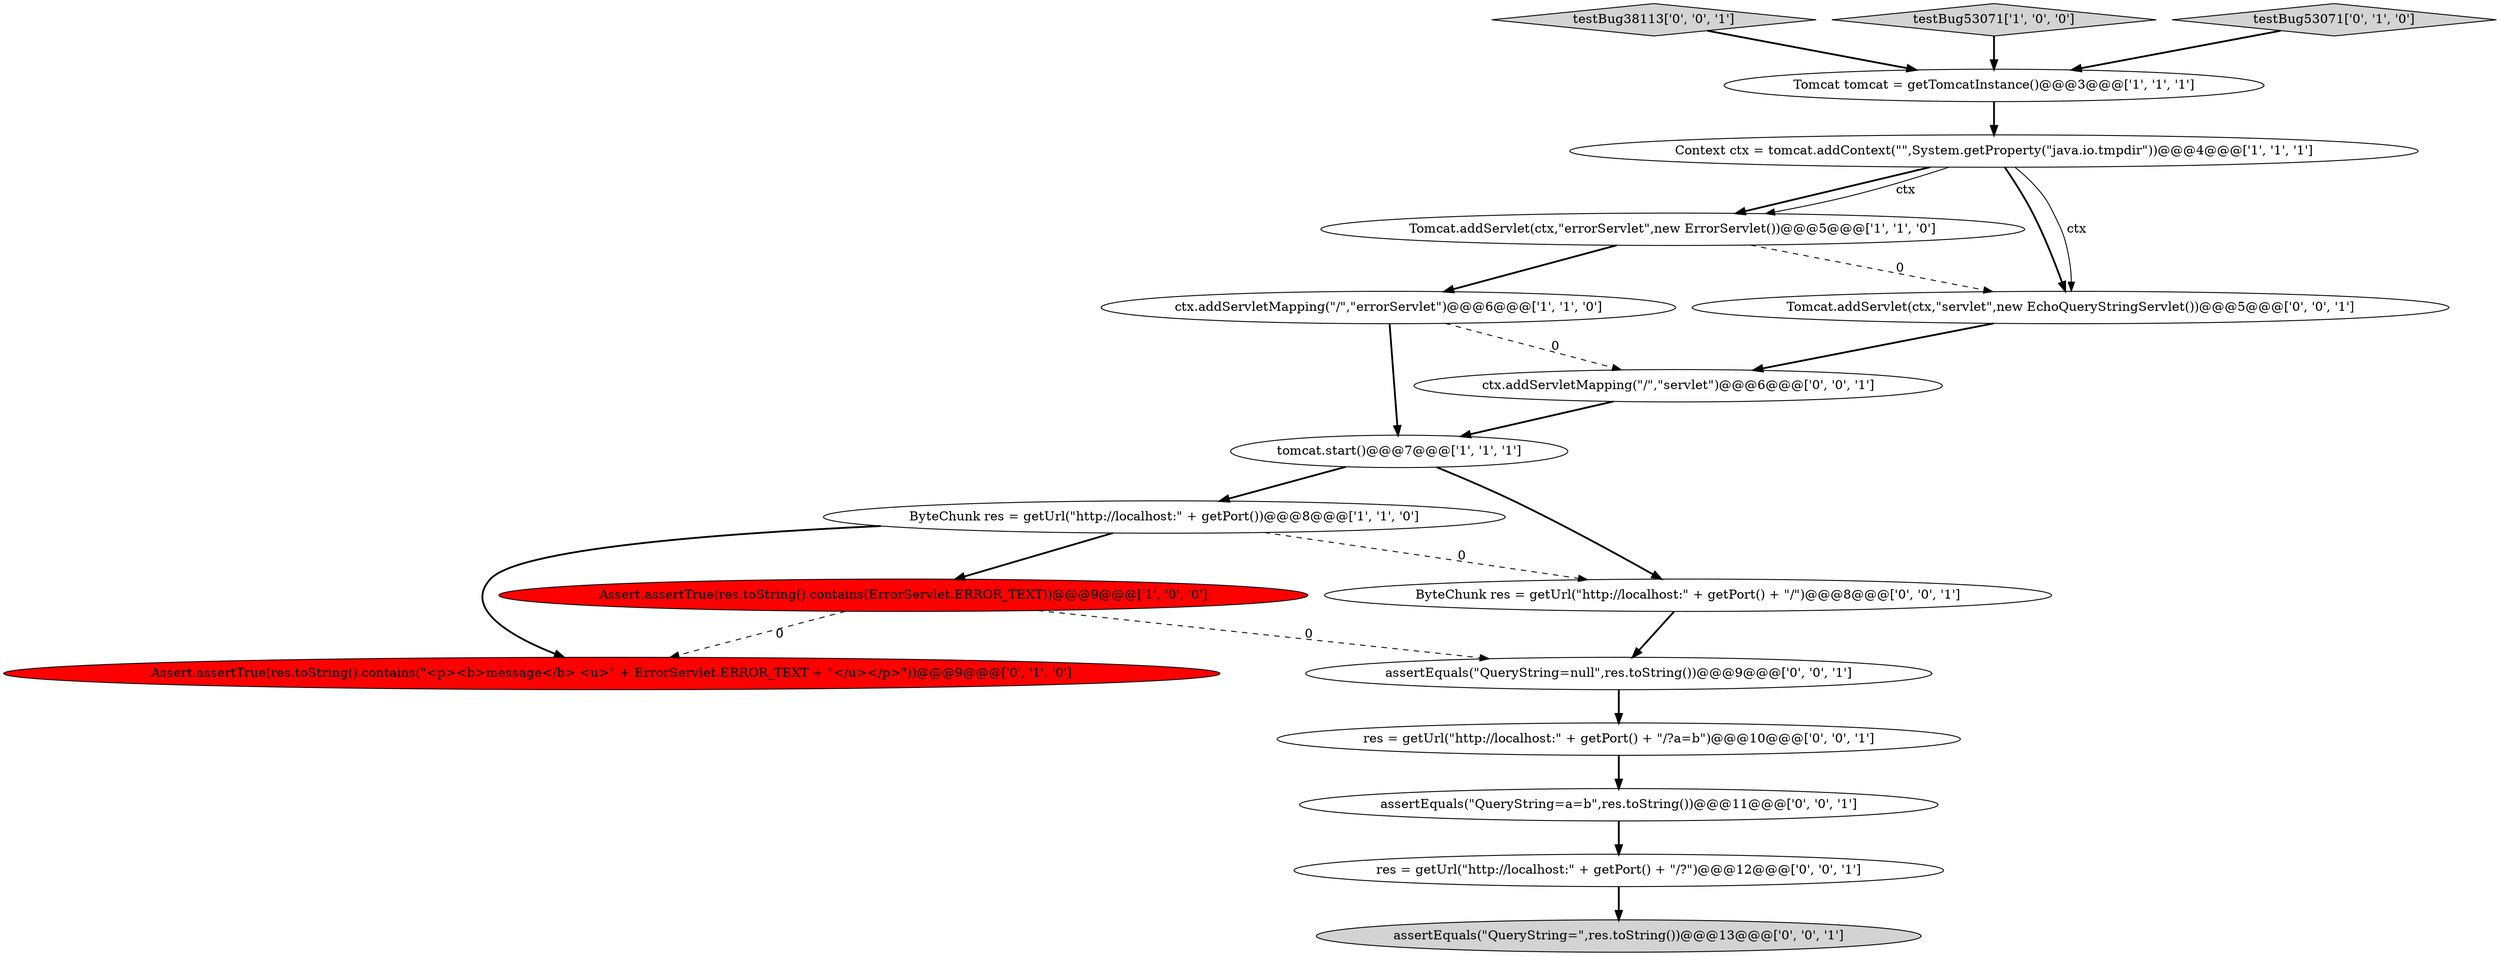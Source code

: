 digraph {
15 [style = filled, label = "testBug38113['0', '0', '1']", fillcolor = lightgray, shape = diamond image = "AAA0AAABBB3BBB"];
16 [style = filled, label = "assertEquals(\"QueryString=a=b\",res.toString())@@@11@@@['0', '0', '1']", fillcolor = white, shape = ellipse image = "AAA0AAABBB3BBB"];
12 [style = filled, label = "assertEquals(\"QueryString=\",res.toString())@@@13@@@['0', '0', '1']", fillcolor = lightgray, shape = ellipse image = "AAA0AAABBB3BBB"];
17 [style = filled, label = "assertEquals(\"QueryString=null\",res.toString())@@@9@@@['0', '0', '1']", fillcolor = white, shape = ellipse image = "AAA0AAABBB3BBB"];
9 [style = filled, label = "Assert.assertTrue(res.toString().contains(\"<p><b>message</b> <u>\" + ErrorServlet.ERROR_TEXT + \"</u></p>\"))@@@9@@@['0', '1', '0']", fillcolor = red, shape = ellipse image = "AAA1AAABBB2BBB"];
6 [style = filled, label = "testBug53071['1', '0', '0']", fillcolor = lightgray, shape = diamond image = "AAA0AAABBB1BBB"];
7 [style = filled, label = "ByteChunk res = getUrl(\"http://localhost:\" + getPort())@@@8@@@['1', '1', '0']", fillcolor = white, shape = ellipse image = "AAA0AAABBB1BBB"];
11 [style = filled, label = "Tomcat.addServlet(ctx,\"servlet\",new EchoQueryStringServlet())@@@5@@@['0', '0', '1']", fillcolor = white, shape = ellipse image = "AAA0AAABBB3BBB"];
13 [style = filled, label = "ByteChunk res = getUrl(\"http://localhost:\" + getPort() + \"/\")@@@8@@@['0', '0', '1']", fillcolor = white, shape = ellipse image = "AAA0AAABBB3BBB"];
4 [style = filled, label = "Assert.assertTrue(res.toString().contains(ErrorServlet.ERROR_TEXT))@@@9@@@['1', '0', '0']", fillcolor = red, shape = ellipse image = "AAA1AAABBB1BBB"];
8 [style = filled, label = "testBug53071['0', '1', '0']", fillcolor = lightgray, shape = diamond image = "AAA0AAABBB2BBB"];
14 [style = filled, label = "res = getUrl(\"http://localhost:\" + getPort() + \"/?\")@@@12@@@['0', '0', '1']", fillcolor = white, shape = ellipse image = "AAA0AAABBB3BBB"];
2 [style = filled, label = "Tomcat.addServlet(ctx,\"errorServlet\",new ErrorServlet())@@@5@@@['1', '1', '0']", fillcolor = white, shape = ellipse image = "AAA0AAABBB1BBB"];
1 [style = filled, label = "Tomcat tomcat = getTomcatInstance()@@@3@@@['1', '1', '1']", fillcolor = white, shape = ellipse image = "AAA0AAABBB1BBB"];
10 [style = filled, label = "res = getUrl(\"http://localhost:\" + getPort() + \"/?a=b\")@@@10@@@['0', '0', '1']", fillcolor = white, shape = ellipse image = "AAA0AAABBB3BBB"];
3 [style = filled, label = "tomcat.start()@@@7@@@['1', '1', '1']", fillcolor = white, shape = ellipse image = "AAA0AAABBB1BBB"];
5 [style = filled, label = "ctx.addServletMapping(\"/\",\"errorServlet\")@@@6@@@['1', '1', '0']", fillcolor = white, shape = ellipse image = "AAA0AAABBB1BBB"];
0 [style = filled, label = "Context ctx = tomcat.addContext(\"\",System.getProperty(\"java.io.tmpdir\"))@@@4@@@['1', '1', '1']", fillcolor = white, shape = ellipse image = "AAA0AAABBB1BBB"];
18 [style = filled, label = "ctx.addServletMapping(\"/\",\"servlet\")@@@6@@@['0', '0', '1']", fillcolor = white, shape = ellipse image = "AAA0AAABBB3BBB"];
5->3 [style = bold, label=""];
17->10 [style = bold, label=""];
18->3 [style = bold, label=""];
4->17 [style = dashed, label="0"];
0->2 [style = bold, label=""];
0->11 [style = bold, label=""];
1->0 [style = bold, label=""];
7->4 [style = bold, label=""];
5->18 [style = dashed, label="0"];
11->18 [style = bold, label=""];
7->9 [style = bold, label=""];
8->1 [style = bold, label=""];
6->1 [style = bold, label=""];
4->9 [style = dashed, label="0"];
13->17 [style = bold, label=""];
10->16 [style = bold, label=""];
3->7 [style = bold, label=""];
0->11 [style = solid, label="ctx"];
14->12 [style = bold, label=""];
7->13 [style = dashed, label="0"];
3->13 [style = bold, label=""];
16->14 [style = bold, label=""];
2->11 [style = dashed, label="0"];
0->2 [style = solid, label="ctx"];
2->5 [style = bold, label=""];
15->1 [style = bold, label=""];
}
